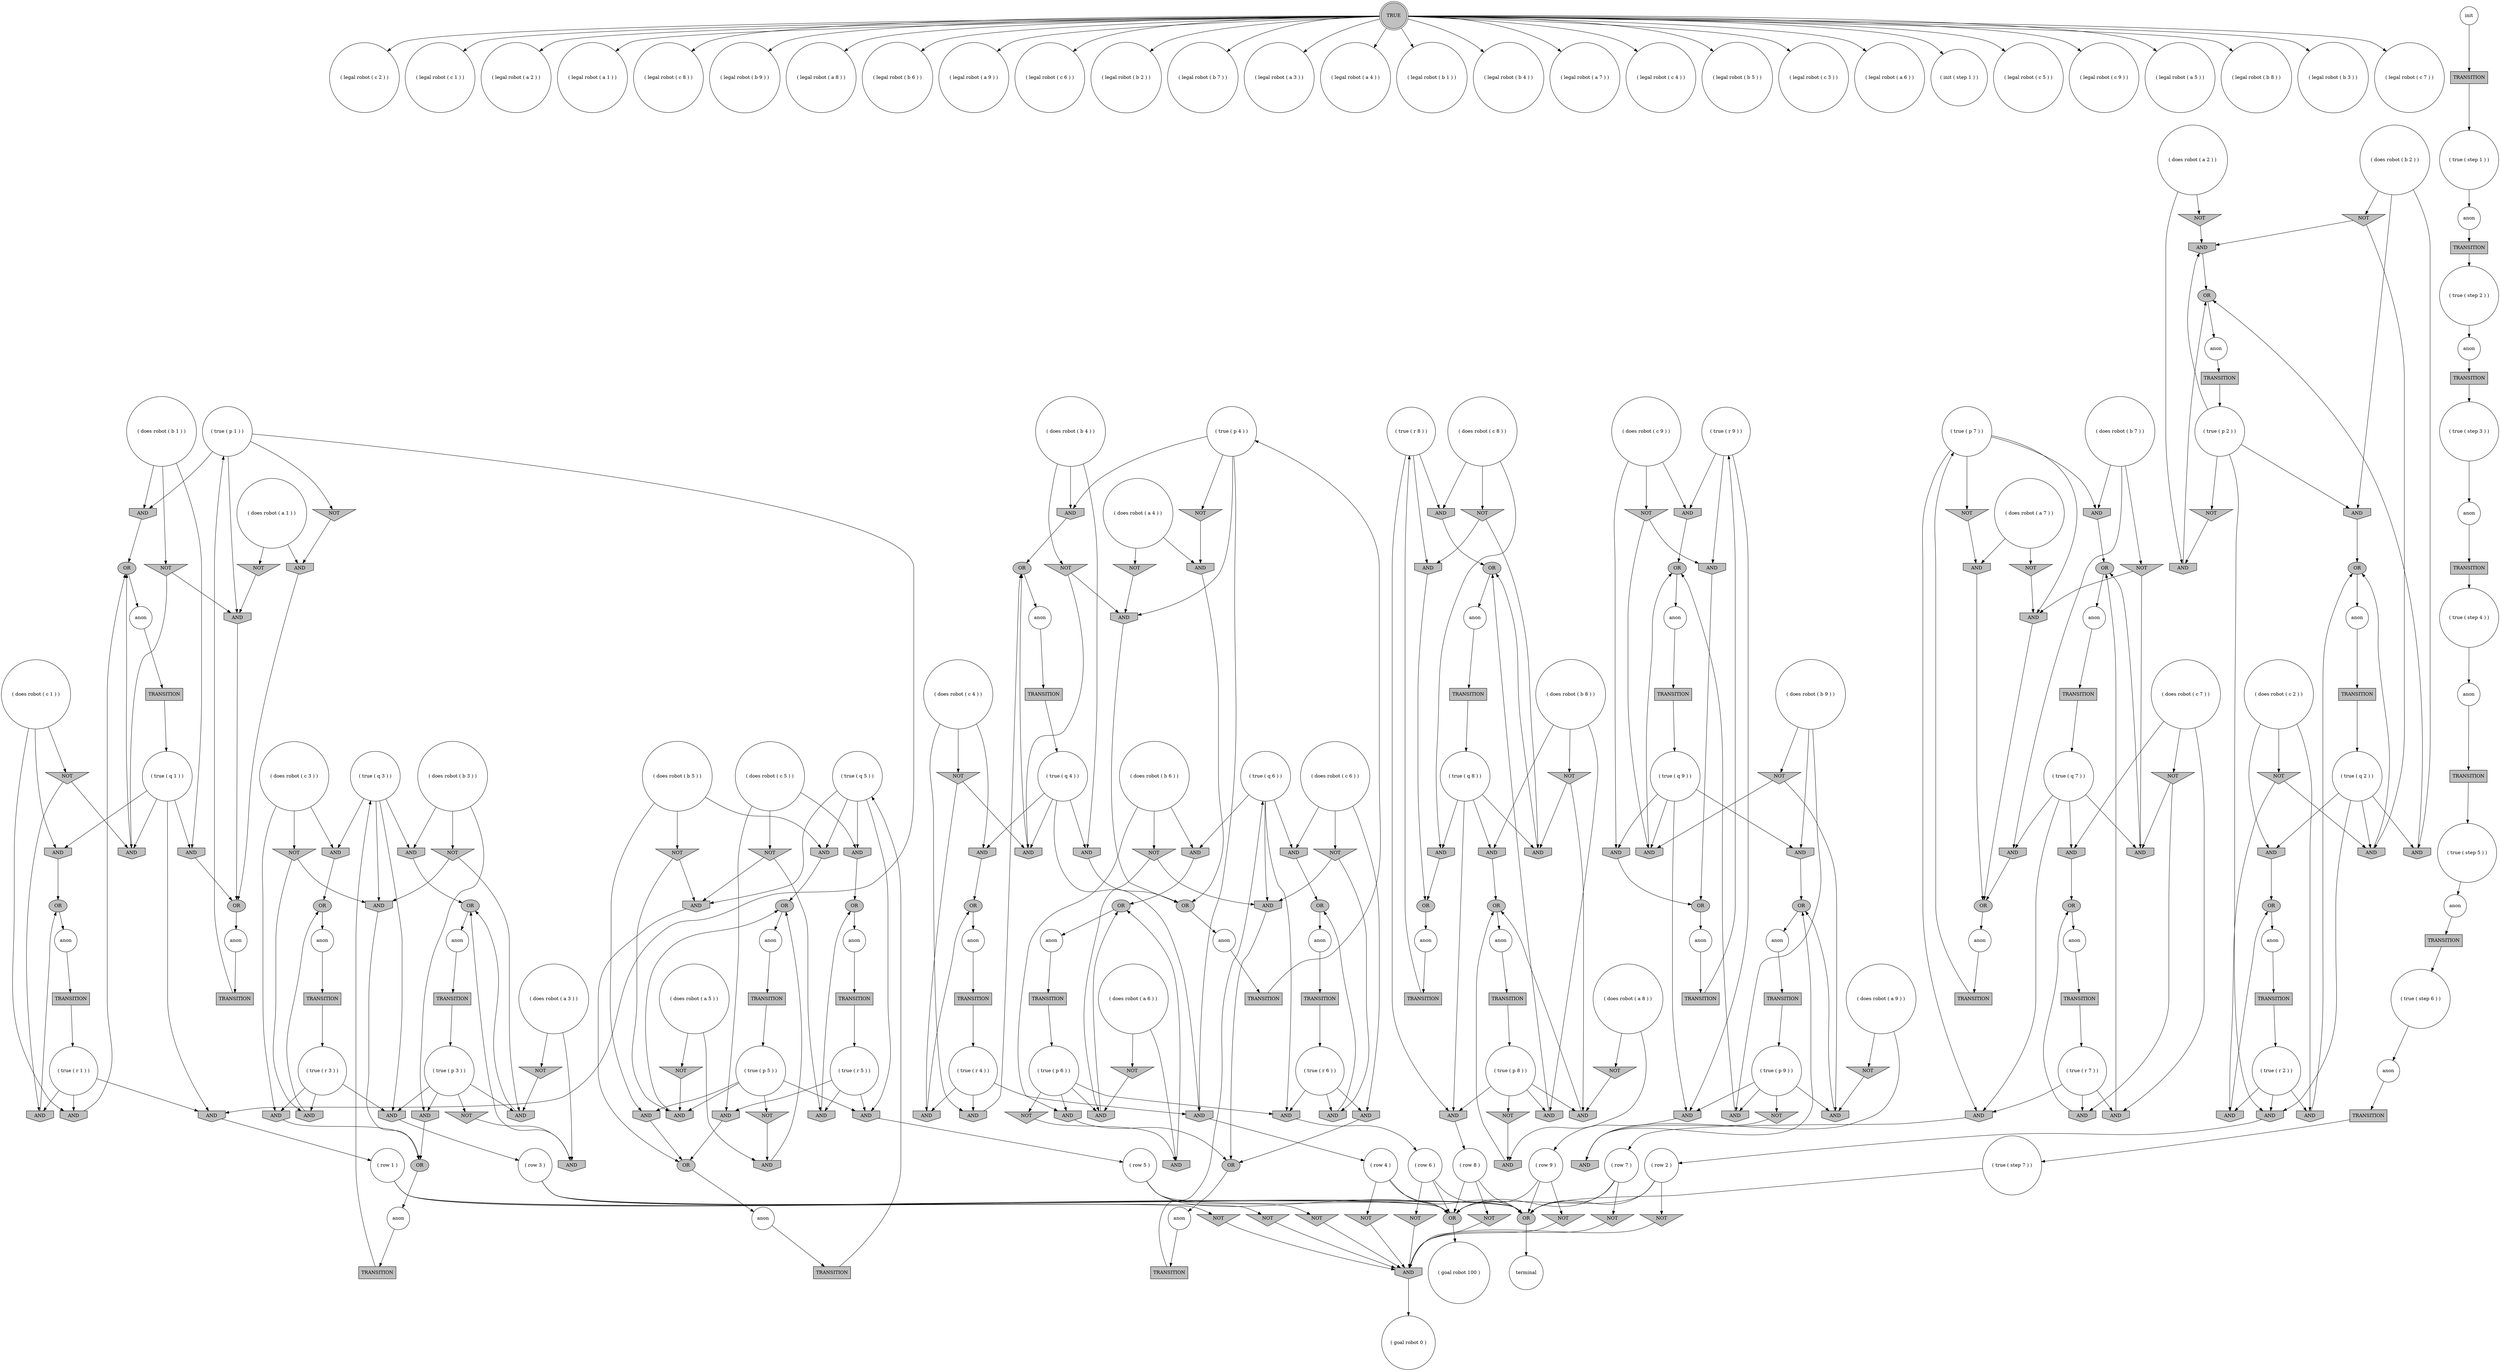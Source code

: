 digraph propNet
{
	"@3520e750"[shape=circle, style= filled, fillcolor=white, label="( legal robot ( c 2 ) )"]; 
	"@4402083d"[shape=invhouse, style= filled, fillcolor=grey, label="AND"]; "@4402083d"->"@3f363271"; 
	"@24e2bc8d"[shape=circle, style= filled, fillcolor=white, label="anon"]; "@24e2bc8d"->"@25630eb6"; 
	"@774096e6"[shape=ellipse, style= filled, fillcolor=grey, label="OR"]; "@774096e6"->"@31731334"; 
	"@c971d55"[shape=circle, style= filled, fillcolor=white, label="( does robot ( c 7 ) )"]; "@c971d55"->"@21533b2c"; "@c971d55"->"@6483dae1"; "@c971d55"->"@5ba5ba75"; 
	"@76a40575"[shape=ellipse, style= filled, fillcolor=grey, label="OR"]; "@76a40575"->"@a62812d"; 
	"@7821f46a"[shape=circle, style= filled, fillcolor=white, label="anon"]; "@7821f46a"->"@1e638ee4"; 
	"@20c92ed6"[shape=ellipse, style= filled, fillcolor=grey, label="OR"]; "@20c92ed6"->"@7821f46a"; 
	"@3929df79"[shape=invtriangle, style= filled, fillcolor=grey, label="NOT"]; "@3929df79"->"@5fd1358f"; "@3929df79"->"@6c0e9e40"; 
	"@520b7ad3"[shape=invhouse, style= filled, fillcolor=grey, label="AND"]; "@520b7ad3"->"@773fc437"; 
	"@5c3eeab3"[shape=circle, style= filled, fillcolor=white, label="( legal robot ( c 1 ) )"]; 
	"@2d11f5f1"[shape=circle, style= filled, fillcolor=white, label="( does robot ( b 1 ) )"]; "@2d11f5f1"->"@28a2f6b"; "@2d11f5f1"->"@65499154"; "@2d11f5f1"->"@7629b854"; 
	"@154ab8e4"[shape=circle, style= filled, fillcolor=white, label="( true ( r 2 ) )"]; "@154ab8e4"->"@7d6ac92e"; "@154ab8e4"->"@130a7be0"; "@154ab8e4"->"@25203875"; 
	"@2f327c02"[shape=circle, style= filled, fillcolor=white, label="( legal robot ( a 2 ) )"]; 
	"@ae3865e"[shape=circle, style= filled, fillcolor=white, label="anon"]; "@ae3865e"->"@1a3a2a52"; 
	"@7d3598c3"[shape=ellipse, style= filled, fillcolor=grey, label="OR"]; "@7d3598c3"->"@49c06a6d"; 
	"@7f29b922"[shape=circle, style= filled, fillcolor=white, label="anon"]; "@7f29b922"->"@4eb09321"; 
	"@64fb7efa"[shape=circle, style= filled, fillcolor=white, label="anon"]; "@64fb7efa"->"@54a50a00"; 
	"@2d04cf67"[shape=invhouse, style= filled, fillcolor=grey, label="AND"]; "@2d04cf67"->"@626287d3"; 
	"@3ec44cfb"[shape=invhouse, style= filled, fillcolor=grey, label="AND"]; "@3ec44cfb"->"@38daa6a6"; 
	"@6c0267a"[shape=circle, style= filled, fillcolor=white, label="( does robot ( a 5 ) )"]; "@6c0267a"->"@46ad89ec"; "@6c0267a"->"@311e170c"; 
	"@7162e79c"[shape=circle, style= filled, fillcolor=white, label="anon"]; "@7162e79c"->"@8523ca2"; 
	"@1af2f973"[shape=circle, style= filled, fillcolor=white, label="anon"]; "@1af2f973"->"@a5ae1e7"; 
	"@5f8a8ae7"[shape=ellipse, style= filled, fillcolor=grey, label="OR"]; "@5f8a8ae7"->"@a574b2"; 
	"@22cf71b7"[shape=circle, style= filled, fillcolor=white, label="( does robot ( a 8 ) )"]; "@22cf71b7"->"@1cacd5d4"; "@22cf71b7"->"@6132b73b"; 
	"@7ac4b626"[shape=box, style= filled, fillcolor=grey, label="TRANSITION"]; "@7ac4b626"->"@4839880a"; 
	"@3953c9c7"[shape=circle, style= filled, fillcolor=white, label="( legal robot ( a 1 ) )"]; 
	"@65499154"[shape=invhouse, style= filled, fillcolor=grey, label="AND"]; "@65499154"->"@1200d083"; 
	"@62bc184"[shape=circle, style= filled, fillcolor=white, label="( legal robot ( c 8 ) )"]; 
	"@52aaf3d2"[shape=ellipse, style= filled, fillcolor=grey, label="OR"]; "@52aaf3d2"->"@556d8a64"; 
	"@2542880d"[shape=invtriangle, style= filled, fillcolor=grey, label="NOT"]; "@2542880d"->"@7d628303"; "@2542880d"->"@32f22097"; 
	"@a5ae1e7"[shape=box, style= filled, fillcolor=grey, label="TRANSITION"]; "@a5ae1e7"->"@24065c4"; 
	"@18dd7404"[shape=invtriangle, style= filled, fillcolor=grey, label="NOT"]; "@18dd7404"->"@5c3a5635"; "@18dd7404"->"@72ebbf5c"; 
	"@5fd1358f"[shape=invhouse, style= filled, fillcolor=grey, label="AND"]; "@5fd1358f"->"@7676438d"; 
	"@1d5f0876"[shape=circle, style= filled, fillcolor=white, label="anon"]; "@1d5f0876"->"@2a8b83e3"; 
	"@5dcba031"[shape=circle, style= filled, fillcolor=white, label="anon"]; "@5dcba031"->"@51493995"; 
	"@181ec6b9"[shape=invhouse, style= filled, fillcolor=grey, label="AND"]; "@181ec6b9"->"@7d3598c3"; 
	"@77aaf64d"[shape=invhouse, style= filled, fillcolor=grey, label="AND"]; "@77aaf64d"->"@69e4fede"; 
	"@3bd29ee4"[shape=invhouse, style= filled, fillcolor=grey, label="AND"]; "@3bd29ee4"->"@21e2350a"; 
	"@1e933c07"[shape=box, style= filled, fillcolor=grey, label="TRANSITION"]; "@1e933c07"->"@782bbb7b"; 
	"@4d687dcd"[shape=circle, style= filled, fillcolor=white, label="( true ( q 6 ) )"]; "@4d687dcd"->"@3e30e173"; "@4d687dcd"->"@46cfd22a"; "@4d687dcd"->"@2d8b62e0"; "@4d687dcd"->"@474e8d67"; 
	"@616affac"[shape=circle, style= filled, fillcolor=white, label="( true ( p 2 ) )"]; "@616affac"->"@756095fc"; "@616affac"->"@4402083d"; "@616affac"->"@7d6ac92e"; "@616affac"->"@6f324b17"; 
	"@4da42824"[shape=circle, style= filled, fillcolor=white, label="( legal robot ( b 9 ) )"]; 
	"@7451b0af"[shape=circle, style= filled, fillcolor=white, label="( does robot ( a 7 ) )"]; "@7451b0af"->"@1f26ecd2"; "@7451b0af"->"@5e6276e5"; 
	"@1afb7ac7"[shape=ellipse, style= filled, fillcolor=grey, label="OR"]; "@1afb7ac7"->"@7439aca7"; 
	"@49c06a6d"[shape=circle, style= filled, fillcolor=white, label="anon"]; "@49c06a6d"->"@7ff12373"; 
	"@23bdb02e"[shape=invhouse, style= filled, fillcolor=grey, label="AND"]; "@23bdb02e"->"@1200d083"; 
	"@130a7be0"[shape=invhouse, style= filled, fillcolor=grey, label="AND"]; "@130a7be0"->"@4aa0b07b"; 
	"@24367013"[shape=box, style= filled, fillcolor=grey, label="TRANSITION"]; "@24367013"->"@6a754384"; 
	"@4f163cdc"[shape=box, style= filled, fillcolor=grey, label="TRANSITION"]; "@4f163cdc"->"@7910769b"; 
	"@1043fb68"[shape=circle, style= filled, fillcolor=white, label="( does robot ( b 6 ) )"]; "@1043fb68"->"@5f2e712f"; "@1043fb68"->"@2d8b62e0"; "@1043fb68"->"@5a0d2bee"; 
	"@32f22097"[shape=invhouse, style= filled, fillcolor=grey, label="AND"]; "@32f22097"->"@490eb6ae"; 
	"@30c3bb57"[shape=invhouse, style= filled, fillcolor=grey, label="AND"]; "@30c3bb57"->"@38daa6a6"; 
	"@6f324b17"[shape=invtriangle, style= filled, fillcolor=grey, label="NOT"]; "@6f324b17"->"@4ee00c09"; 
	"@7694837a"[shape=invtriangle, style= filled, fillcolor=grey, label="NOT"]; "@7694837a"->"@6208f57a"; 
	"@4b0bc3c9"[shape=ellipse, style= filled, fillcolor=grey, label="OR"]; "@4b0bc3c9"->"@7162e79c"; 
	"@38daa6a6"[shape=ellipse, style= filled, fillcolor=grey, label="OR"]; "@38daa6a6"->"@1af2f973"; 
	"@4eb98fe1"[shape=invhouse, style= filled, fillcolor=grey, label="AND"]; "@4eb98fe1"->"@79f1d448"; 
	"@2524e205"[shape=circle, style= filled, fillcolor=white, label="( true ( step 5 ) )"]; "@2524e205"->"@650b5efb"; 
	"@16cc8a48"[shape=circle, style= filled, fillcolor=white, label="( true ( p 1 ) )"]; "@16cc8a48"->"@24cc0f9f"; "@16cc8a48"->"@65499154"; "@16cc8a48"->"@66788a7b"; "@16cc8a48"->"@2d04cf67"; 
	"@773de2bd"[shape=box, style= filled, fillcolor=grey, label="TRANSITION"]; "@773de2bd"->"@15c330aa"; 
	"@1658fe12"[shape=circle, style= filled, fillcolor=white, label="( legal robot ( a 8 ) )"]; 
	"@21dc7b3e"[shape=invhouse, style= filled, fillcolor=grey, label="AND"]; "@21dc7b3e"->"@4a248a0a"; 
	"@46cfd22a"[shape=invhouse, style= filled, fillcolor=grey, label="AND"]; "@46cfd22a"->"@1afb7ac7"; 
	"@665ce0fe"[shape=invtriangle, style= filled, fillcolor=grey, label="NOT"]; "@665ce0fe"->"@5bb77832"; "@665ce0fe"->"@17aedbde"; 
	"@796686c8"[shape=invhouse, style= filled, fillcolor=grey, label="AND"]; "@796686c8"->"@3f363271"; 
	"@60b07af1"[shape=box, style= filled, fillcolor=grey, label="TRANSITION"]; "@60b07af1"->"@4511e86f"; 
	"@40f186b8"[shape=invtriangle, style= filled, fillcolor=grey, label="NOT"]; "@40f186b8"->"@181ec6b9"; "@40f186b8"->"@30c3bb57"; 
	"@7f39ebdb"[shape=invhouse, style= filled, fillcolor=grey, label="AND"]; "@7f39ebdb"->"@17b68215"; 
	"@2e7b2e05"[shape=circle, style= filled, fillcolor=white, label="( does robot ( b 5 ) )"]; "@2e7b2e05"->"@2ab600af"; "@2e7b2e05"->"@190a621a"; "@2e7b2e05"->"@7ba614a"; 
	"@17b68215"[shape=circle, style= filled, fillcolor=white, label="( goal robot 0 )"]; 
	"@5c3a5635"[shape=invhouse, style= filled, fillcolor=grey, label="AND"]; "@5c3a5635"->"@21e2350a"; 
	"@25203875"[shape=invhouse, style= filled, fillcolor=grey, label="AND"]; "@25203875"->"@20c92ed6"; 
	"@78aea5cd"[shape=invhouse, style= filled, fillcolor=grey, label="AND"]; "@78aea5cd"->"@6e905272"; 
	"@33a17727"[shape=invtriangle, style= filled, fillcolor=grey, label="NOT"]; "@33a17727"->"@7f39ebdb"; 
	"@2d8b62e0"[shape=invhouse, style= filled, fillcolor=grey, label="AND"]; "@2d8b62e0"->"@21c8dfe6"; 
	"@4a248a0a"[shape=ellipse, style= filled, fillcolor=grey, label="OR"]; "@4a248a0a"->"@24e2bc8d"; 
	"@5449ff3f"[shape=box, style= filled, fillcolor=grey, label="TRANSITION"]; "@5449ff3f"->"@2524e205"; 
	"@245f4ae"[shape=invhouse, style= filled, fillcolor=grey, label="AND"]; "@245f4ae"->"@76a40575"; 
	"@4614ac54"[shape=box, style= filled, fillcolor=grey, label="TRANSITION"]; "@4614ac54"->"@1d96c0a0"; 
	"@4e5ced83"[shape=invhouse, style= filled, fillcolor=grey, label="AND"]; "@4e5ced83"->"@c39a867"; 
	"@642c39d2"[shape=box, style= filled, fillcolor=grey, label="TRANSITION"]; "@642c39d2"->"@2f57d162"; 
	"@24ee5d13"[shape=circle, style= filled, fillcolor=white, label="anon"]; "@24ee5d13"->"@6c89db9a"; 
	"@489bb457"[shape=circle, style= filled, fillcolor=white, label="( does robot ( b 8 ) )"]; "@489bb457"->"@6726a408"; "@489bb457"->"@21dc7b3e"; "@489bb457"->"@665ce0fe"; 
	"@1f26ecd2"[shape=invtriangle, style= filled, fillcolor=grey, label="NOT"]; "@1f26ecd2"->"@30c3bb57"; 
	"@670b5064"[shape=circle, style= filled, fillcolor=white, label="( true ( q 1 ) )"]; "@670b5064"->"@28a2f6b"; "@670b5064"->"@76e2d0ab"; "@670b5064"->"@245f4ae"; "@670b5064"->"@66788a7b"; 
	"@6084fa6a"[shape=invtriangle, style= filled, fillcolor=grey, label="NOT"]; "@6084fa6a"->"@7f39ebdb"; 
	"@12ac706a"[shape=circle, style= filled, fillcolor=white, label="( true ( p 3 ) )"]; "@12ac706a"->"@64726693"; "@12ac706a"->"@191c0b76"; "@12ac706a"->"@4ca4f040"; "@12ac706a"->"@4a744a4d"; 
	"@7b220575"[shape=circle, style= filled, fillcolor=white, label="( does robot ( a 6 ) )"]; "@7b220575"->"@7694837a"; "@7b220575"->"@50a5314"; 
	"@72ebbf5c"[shape=invhouse, style= filled, fillcolor=grey, label="AND"]; "@72ebbf5c"->"@63822112"; 
	"@3b25bbd3"[shape=circle, style= filled, fillcolor=white, label="( row 8 )"]; "@3b25bbd3"->"@4ec4d412"; "@3b25bbd3"->"@6084fa6a"; "@3b25bbd3"->"@52aaf3d2"; 
	"@650b5efb"[shape=circle, style= filled, fillcolor=white, label="anon"]; "@650b5efb"->"@12504e0"; 
	"@69c67db"[shape=invhouse, style= filled, fillcolor=grey, label="AND"]; "@69c67db"->"@5f8a8ae7"; 
	"@47abfd68"[shape=box, style= filled, fillcolor=grey, label="TRANSITION"]; "@47abfd68"->"@4d687dcd"; 
	"@21533b2c"[shape=invhouse, style= filled, fillcolor=grey, label="AND"]; "@21533b2c"->"@7d3598c3"; 
	"@4b8efa2f"[shape=circle, style= filled, fillcolor=white, label="( true ( q 2 ) )"]; "@4b8efa2f"->"@7d6ac92e"; "@4b8efa2f"->"@38ee9f13"; "@4b8efa2f"->"@8094cc7"; "@4b8efa2f"->"@796686c8"; 
	"@5994a1e9"[shape=invtriangle, style= filled, fillcolor=grey, label="NOT"]; "@5994a1e9"->"@2d04cf67"; 
	"@206c2ea3"[shape=invhouse, style= filled, fillcolor=grey, label="AND"]; "@206c2ea3"->"@774096e6"; 
	"@5a64cd4b"[shape=invtriangle, style= filled, fillcolor=grey, label="NOT"]; "@5a64cd4b"->"@fe2254a"; "@5a64cd4b"->"@17aedbde"; 
	"@625795ce"[shape=box, style= filled, fillcolor=grey, label="TRANSITION"]; "@625795ce"->"@15e3d24a"; 
	"@347cdb"[shape=invhouse, style= filled, fillcolor=grey, label="AND"]; "@347cdb"->"@45d6fad7"; 
	"@3a2c4ede"[shape=circle, style= filled, fillcolor=white, label="( true ( p 6 ) )"]; "@3a2c4ede"->"@5a0d2bee"; "@3a2c4ede"->"@7a4014a0"; "@3a2c4ede"->"@474e8d67"; "@3a2c4ede"->"@6208f57a"; 
	"@20f0691c"[shape=circle, style= filled, fillcolor=white, label="( legal robot ( b 6 ) )"]; 
	"@45d6fad7"[shape=ellipse, style= filled, fillcolor=grey, label="OR"]; "@45d6fad7"->"@24ee5d13"; 
	"@79f1d448"[shape=ellipse, style= filled, fillcolor=grey, label="OR"]; "@79f1d448"->"@73a80183"; 
	"@2ab600af"[shape=invhouse, style= filled, fillcolor=grey, label="AND"]; "@2ab600af"->"@6e905272"; 
	"@a0834e7"[shape=circle, style= filled, fillcolor=white, label="anon"]; "@a0834e7"->"@1e933c07"; 
	"@33d063fd"[shape=invtriangle, style= filled, fillcolor=grey, label="NOT"]; "@33d063fd"->"@7f39ebdb"; 
	"@69e4fede"[shape=ellipse, style= filled, fillcolor=grey, label="OR"]; "@69e4fede"->"@3918d722"; 
	"@13883d5f"[shape=box, style= filled, fillcolor=grey, label="TRANSITION"]; "@13883d5f"->"@53606bf5"; 
	"@778b3fee"[shape=ellipse, style= filled, fillcolor=grey, label="OR"]; "@778b3fee"->"@57125f92"; 
	"@34feb215"[shape=invhouse, style= filled, fillcolor=grey, label="AND"]; "@34feb215"->"@7676438d"; 
	"@2d95bbec"[shape=invtriangle, style= filled, fillcolor=grey, label="NOT"]; "@2d95bbec"->"@7f39ebdb"; 
	"@4e4b9101"[shape=invhouse, style= filled, fillcolor=grey, label="AND"]; "@4e4b9101"->"@774096e6"; 
	"@37f2ae62"[shape=circle, style= filled, fillcolor=white, label="( does robot ( c 4 ) )"]; "@37f2ae62"->"@2542880d"; "@37f2ae62"->"@1303368e"; "@37f2ae62"->"@4aa4ceeb"; 
	"@3c818737"[shape=invhouse, style= filled, fillcolor=grey, label="AND"]; "@3c818737"->"@5f8a8ae7"; 
	"@26f04d94"[shape=circle, style= filled, fillcolor=white, label="( does robot ( c 5 ) )"]; "@26f04d94"->"@c33f45e"; "@26f04d94"->"@6f92c766"; "@26f04d94"->"@4e4b9101"; 
	"@177c760b"[shape=circle, style= filled, fillcolor=white, label="( legal robot ( a 9 ) )"]; 
	"@6726a408"[shape=invhouse, style= filled, fillcolor=grey, label="AND"]; "@6726a408"->"@778b3fee"; 
	"@6446154e"[shape=circle, style= filled, fillcolor=white, label="( legal robot ( c 6 ) )"]; 
	"@6bcf8de2"[shape=circle, style= filled, fillcolor=white, label="( legal robot ( b 2 ) )"]; 
	"@c33f45e"[shape=invhouse, style= filled, fillcolor=grey, label="AND"]; "@c33f45e"->"@dd41677"; 
	"@6c89db9a"[shape=box, style= filled, fillcolor=grey, label="TRANSITION"]; "@6c89db9a"->"@12ac706a"; 
	"@68111f9b"[shape=invhouse, style= filled, fillcolor=grey, label="AND"]; "@68111f9b"->"@45d6fad7"; 
	"@76c27ba"[shape=circle, style= filled, fillcolor=white, label="( legal robot ( b 7 ) )"]; 
	"@5fb7a531"[shape=invtriangle, style= filled, fillcolor=grey, label="NOT"]; "@5fb7a531"->"@4402083d"; 
	"@490eb6ae"[shape=ellipse, style= filled, fillcolor=grey, label="OR"]; "@490eb6ae"->"@64fb7efa"; 
	"@3b4d82e1"[shape=ellipse, style= filled, fillcolor=grey, label="OR"]; "@3b4d82e1"->"@5dcba031"; 
	"@dd41677"[shape=ellipse, style= filled, fillcolor=grey, label="OR"]; "@dd41677"->"@5f0ee5b8"; 
	"@110f965e"[shape=circle, style= filled, fillcolor=white, label="( legal robot ( a 3 ) )"]; 
	"@51493995"[shape=box, style= filled, fillcolor=grey, label="TRANSITION"]; "@51493995"->"@47fe256b"; 
	"@697a1686"[shape=invtriangle, style= filled, fillcolor=grey, label="NOT"]; "@697a1686"->"@4e5ced83"; 
	"@63822112"[shape=ellipse, style= filled, fillcolor=grey, label="OR"]; "@63822112"->"@744957c7"; 
	"@4eafccbe"[shape=invtriangle, style= filled, fillcolor=grey, label="NOT"]; "@4eafccbe"->"@77aaf64d"; "@4eafccbe"->"@5fd1358f"; 
	"@2f57d162"[shape=circle, style= filled, fillcolor=white, label="( true ( r 1 ) )"]; "@2f57d162"->"@23bdb02e"; "@2f57d162"->"@66788a7b"; "@2f57d162"->"@40671416"; 
	"@4e823618"[shape=invtriangle, style= filled, fillcolor=grey, label="NOT"]; "@4e823618"->"@46ad89ec"; 
	"@71f801f7"[shape=box, style= filled, fillcolor=grey, label="TRANSITION"]; "@71f801f7"->"@42d73fb7"; 
	"@33b7b32c"[shape=circle, style= filled, fillcolor=white, label="( true ( p 9 ) )"]; "@33b7b32c"->"@697a1686"; "@33b7b32c"->"@3dcf2ef6"; "@33b7b32c"->"@34feb215"; "@33b7b32c"->"@6c0e9e40"; 
	"@4aa4ceeb"[shape=invhouse, style= filled, fillcolor=grey, label="AND"]; "@4aa4ceeb"->"@79f1d448"; 
	"@203b4f0e"[shape=invhouse, style= filled, fillcolor=grey, label="AND"]; "@203b4f0e"->"@5f8a8ae7"; 
	"@773fc437"[shape=circle, style= filled, fillcolor=white, label="( row 7 )"]; "@773fc437"->"@4ec4d412"; "@773fc437"->"@52aaf3d2"; "@773fc437"->"@6fd46259"; 
	"@5115a298"[shape=invhouse, style= filled, fillcolor=grey, label="AND"]; "@5115a298"->"@626287d3"; 
	"@5c1d29c1"[shape=circle, style= filled, fillcolor=white, label="( does robot ( a 3 ) )"]; "@5c1d29c1"->"@7ea06d25"; "@5c1d29c1"->"@347cdb"; 
	"@4e4d1abd"[shape=circle, style= filled, fillcolor=white, label="anon"]; "@4e4d1abd"->"@304e94a4"; 
	"@2c905b34"[shape=circle, style= filled, fillcolor=white, label="( legal robot ( a 4 ) )"]; 
	"@1a779dce"[shape=invhouse, style= filled, fillcolor=grey, label="AND"]; "@1a779dce"->"@3b25bbd3"; 
	"@37c390b8"[shape=box, style= filled, fillcolor=grey, label="TRANSITION"]; "@37c390b8"->"@670b5064"; 
	"@7d206f0"[shape=circle, style= filled, fillcolor=white, label="( does robot ( a 9 ) )"]; "@7d206f0"->"@6dc57a92"; "@7d206f0"->"@4e5ced83"; 
	"@3a5476a7"[shape=invtriangle, style= filled, fillcolor=grey, label="NOT"]; "@3a5476a7"->"@7f39ebdb"; 
	"@15e3d24a"[shape=circle, style= filled, fillcolor=white, label="( true ( step 2 ) )"]; "@15e3d24a"->"@50206be6"; 
	"@21c8dfe6"[shape=ellipse, style= filled, fillcolor=grey, label="OR"]; "@21c8dfe6"->"@ae3865e"; 
	"@3ff23f8b"[shape=circle, style= filled, fillcolor=white, label="( does robot ( b 9 ) )"]; "@3ff23f8b"->"@34feb215"; "@3ff23f8b"->"@3929df79"; "@3ff23f8b"->"@2250ed02"; 
	"@76340c9c"[shape=circle, style= filled, fillcolor=white, label="( legal robot ( b 1 ) )"]; 
	"@46ad89ec"[shape=invhouse, style= filled, fillcolor=grey, label="AND"]; "@46ad89ec"->"@6e905272"; 
	"@4a744a4d"[shape=invhouse, style= filled, fillcolor=grey, label="AND"]; "@4a744a4d"->"@2a97cec"; 
	"@4f19c297"[shape=box, style= filled, fillcolor=grey, label="TRANSITION"]; "@4f19c297"->"@120773a1"; 
	"@626287d3"[shape=ellipse, style= filled, fillcolor=grey, label="OR"]; "@626287d3"->"@32c3601b"; 
	"@40dea6bc"[shape=circle, style= filled, fillcolor=white, label="( does robot ( a 1 ) )"]; "@40dea6bc"->"@5115a298"; "@40dea6bc"->"@5994a1e9"; 
	"@11be650f"[shape=circle, style= filled, fillcolor=white, label="( does robot ( b 2 ) )"]; "@11be650f"->"@756095fc"; "@11be650f"->"@6adcc4e2"; "@11be650f"->"@796686c8"; 
	"@6483dae1"[shape=invhouse, style= filled, fillcolor=grey, label="AND"]; "@6483dae1"->"@4b0bc3c9"; 
	"@50206be6"[shape=circle, style= filled, fillcolor=white, label="anon"]; "@50206be6"->"@71f801f7"; 
	"@1558473e"[shape=circle, style= filled, fillcolor=white, label="( true ( step 4 ) )"]; "@1558473e"->"@51c2e8a4"; 
	"@75ecda50"[shape=invhouse, style= filled, fillcolor=grey, label="AND"]; "@75ecda50"->"@7676438d"; 
	"@66788a7b"[shape=invhouse, style= filled, fillcolor=grey, label="AND"]; "@66788a7b"->"@309b3e5e"; 
	"@684be8b8"[shape=circle, style= filled, fillcolor=white, label="( true ( r 5 ) )"]; "@684be8b8"->"@6c3b0b1e"; "@684be8b8"->"@d6132c4"; "@684be8b8"->"@4e4b9101"; 
	"@5c3f1224"[shape=circle, style= filled, fillcolor=white, label="( goal robot 100 )"]; 
	"@557531fd"[shape=box, style= filled, fillcolor=grey, label="TRANSITION"]; "@557531fd"->"@154ab8e4"; 
	"@4ec4d412"[shape=ellipse, style= filled, fillcolor=grey, label="OR"]; "@4ec4d412"->"@5c3f1224"; 
	"@1cacd5d4"[shape=invhouse, style= filled, fillcolor=grey, label="AND"]; "@1cacd5d4"->"@4a248a0a"; 
	"@4726cdd1"[shape=invhouse, style= filled, fillcolor=grey, label="AND"]; "@4726cdd1"->"@2dbe1f3e"; 
	"@76e2d0ab"[shape=invhouse, style= filled, fillcolor=grey, label="AND"]; "@76e2d0ab"->"@1200d083"; 
	"@72ffb35e"[shape=doublecircle, style= filled, fillcolor=grey, label="TRUE"]; "@72ffb35e"->"@3520e750"; "@72ffb35e"->"@53281264"; "@72ffb35e"->"@110f965e"; "@72ffb35e"->"@71591b4d"; "@72ffb35e"->"@1be0799a"; "@72ffb35e"->"@5c3eeab3"; "@72ffb35e"->"@2f327c02"; "@72ffb35e"->"@2e807f85"; "@72ffb35e"->"@2c905b34"; "@72ffb35e"->"@3325070"; "@72ffb35e"->"@6c29d838"; "@72ffb35e"->"@1b6b7f83"; "@72ffb35e"->"@20f0691c"; "@72ffb35e"->"@22adc446"; "@72ffb35e"->"@1658fe12"; "@72ffb35e"->"@76340c9c"; "@72ffb35e"->"@3953c9c7"; "@72ffb35e"->"@62bc184"; "@72ffb35e"->"@26a2bd15"; "@72ffb35e"->"@2be44538"; "@72ffb35e"->"@54477b4e"; "@72ffb35e"->"@177c760b"; "@72ffb35e"->"@6bcf8de2"; "@72ffb35e"->"@6446154e"; "@72ffb35e"->"@784be29"; "@72ffb35e"->"@2e4f7bc2"; "@72ffb35e"->"@4da42824"; "@72ffb35e"->"@76c27ba"; 
	"@218c2661"[shape=circle, style= filled, fillcolor=white, label="( does robot ( c 3 ) )"]; "@218c2661"->"@3bd29ee4"; "@218c2661"->"@18dd7404"; "@218c2661"->"@306870c"; 
	"@4aa0b07b"[shape=ellipse, style= filled, fillcolor=grey, label="OR"]; "@4aa0b07b"->"@7ba28183"; 
	"@7ba614a"[shape=invhouse, style= filled, fillcolor=grey, label="AND"]; "@7ba614a"->"@774096e6"; 
	"@17aedbde"[shape=invhouse, style= filled, fillcolor=grey, label="AND"]; "@17aedbde"->"@778b3fee"; 
	"@2e807f85"[shape=circle, style= filled, fillcolor=white, label="( legal robot ( b 5 ) )"]; 
	"@6c3b0b1e"[shape=invhouse, style= filled, fillcolor=grey, label="AND"]; "@6c3b0b1e"->"@26e7c832"; 
	"@6a2437ef"[shape=invtriangle, style= filled, fillcolor=grey, label="NOT"]; "@6a2437ef"->"@7f39ebdb"; 
	"@15136019"[shape=invhouse, style= filled, fillcolor=grey, label="AND"]; "@15136019"->"@69e4fede"; 
	"@7a4014a0"[shape=invtriangle, style= filled, fillcolor=grey, label="NOT"]; "@7a4014a0"->"@50a5314"; 
	"@5bb77832"[shape=invhouse, style= filled, fillcolor=grey, label="AND"]; "@5bb77832"->"@4a248a0a"; 
	"@3ec2ccac"[shape=circle, style= filled, fillcolor=white, label="( does robot ( c 1 ) )"]; "@3ec2ccac"->"@23bdb02e"; "@3ec2ccac"->"@245f4ae"; "@3ec2ccac"->"@7000bcbc"; 
	"@1f33b16a"[shape=circle, style= filled, fillcolor=white, label="init"]; "@1f33b16a"->"@7ac4b626"; 
	"@2250ed02"[shape=invhouse, style= filled, fillcolor=grey, label="AND"]; "@2250ed02"->"@c39a867"; 
	"@3cf5b814"[shape=box, style= filled, fillcolor=grey, label="TRANSITION"]; "@3cf5b814"->"@684be8b8"; 
	"@4514f313"[shape=circle, style= filled, fillcolor=white, label="anon"]; "@4514f313"->"@4f19c297"; 
	"@5a20d10a"[shape=circle, style= filled, fillcolor=white, label="( does robot ( c 8 ) )"]; "@5a20d10a"->"@5a64cd4b"; "@5a20d10a"->"@db4268b"; "@5a20d10a"->"@f6b7e0e"; 
	"@22aed3a5"[shape=circle, style= filled, fillcolor=white, label="( true ( q 9 ) )"]; "@22aed3a5"->"@3dcf2ef6"; "@22aed3a5"->"@15136019"; "@22aed3a5"->"@5fd1358f"; "@22aed3a5"->"@2250ed02"; 
	"@2b0a141e"[shape=circle, style= filled, fillcolor=white, label="( does robot ( c 9 ) )"]; "@2b0a141e"->"@4eafccbe"; "@2b0a141e"->"@75ecda50"; "@2b0a141e"->"@15136019"; 
	"@157db660"[shape=circle, style= filled, fillcolor=white, label="( row 9 )"]; "@157db660"->"@4ec4d412"; "@157db660"->"@3a5476a7"; "@157db660"->"@52aaf3d2"; 
	"@3dcf2ef6"[shape=invhouse, style= filled, fillcolor=grey, label="AND"]; "@3dcf2ef6"->"@157db660"; 
	"@3654919e"[shape=invtriangle, style= filled, fillcolor=grey, label="NOT"]; "@3654919e"->"@7f39ebdb"; 
	"@207c15c0"[shape=circle, style= filled, fillcolor=white, label="( true ( q 8 ) )"]; "@207c15c0"->"@21dc7b3e"; "@207c15c0"->"@1a779dce"; "@207c15c0"->"@f6b7e0e"; "@207c15c0"->"@17aedbde"; 
	"@7439aca7"[shape=circle, style= filled, fillcolor=white, label="anon"]; "@7439aca7"->"@47abfd68"; 
	"@d1f24bb"[shape=circle, style= filled, fillcolor=white, label="( true ( r 7 ) )"]; "@d1f24bb"->"@21533b2c"; "@d1f24bb"->"@520b7ad3"; "@d1f24bb"->"@5d748654"; 
	"@26e7c832"[shape=circle, style= filled, fillcolor=white, label="( row 5 )"]; "@26e7c832"->"@4ec4d412"; "@26e7c832"->"@3654919e"; "@26e7c832"->"@52aaf3d2"; 
	"@40671416"[shape=invhouse, style= filled, fillcolor=grey, label="AND"]; "@40671416"->"@76a40575"; 
	"@1a8fa0f0"[shape=circle, style= filled, fillcolor=white, label="( does robot ( c 2 ) )"]; "@1a8fa0f0"->"@25203875"; "@1a8fa0f0"->"@8094cc7"; "@1a8fa0f0"->"@79b7d13e"; 
	"@57125f92"[shape=circle, style= filled, fillcolor=white, label="anon"]; "@57125f92"->"@2d7fc1e7"; 
	"@5d748654"[shape=invhouse, style= filled, fillcolor=grey, label="AND"]; "@5d748654"->"@4b0bc3c9"; 
	"@2e4f7bc2"[shape=circle, style= filled, fillcolor=white, label="( legal robot ( c 7 ) )"]; 
	"@db4268b"[shape=invhouse, style= filled, fillcolor=grey, label="AND"]; "@db4268b"->"@778b3fee"; 
	"@6e905272"[shape=ellipse, style= filled, fillcolor=grey, label="OR"]; "@6e905272"->"@4514f313"; 
	"@2a8b83e3"[shape=box, style= filled, fillcolor=grey, label="TRANSITION"]; "@2a8b83e3"->"@33b7b32c"; 
	"@4ee00c09"[shape=invhouse, style= filled, fillcolor=grey, label="AND"]; "@4ee00c09"->"@3f363271"; 
	"@565dd915"[shape=circle, style= filled, fillcolor=white, label="( does robot ( b 3 ) )"]; "@565dd915"->"@4ca4f040"; "@565dd915"->"@68111f9b"; "@565dd915"->"@2b571dff"; 
	"@71591b4d"[shape=circle, style= filled, fillcolor=white, label="( legal robot ( a 7 ) )"]; 
	"@6f92c766"[shape=invtriangle, style= filled, fillcolor=grey, label="NOT"]; "@6f92c766"->"@206c2ea3"; "@6f92c766"->"@d6132c4"; 
	"@3f363271"[shape=ellipse, style= filled, fillcolor=grey, label="OR"]; "@3f363271"->"@7f29b922"; 
	"@6208f57a"[shape=invhouse, style= filled, fillcolor=grey, label="AND"]; "@6208f57a"->"@21c8dfe6"; 
	"@1453ecec"[shape=ellipse, style= filled, fillcolor=grey, label="OR"]; "@1453ecec"->"@11e78461"; 
	"@306870c"[shape=invhouse, style= filled, fillcolor=grey, label="AND"]; "@306870c"->"@63822112"; 
	"@6fd46259"[shape=invtriangle, style= filled, fillcolor=grey, label="NOT"]; "@6fd46259"->"@7f39ebdb"; 
	"@6a3449a8"[shape=circle, style= filled, fillcolor=white, label="( true ( p 8 ) )"]; "@6a3449a8"->"@6726a408"; "@6a3449a8"->"@48ec77cb"; "@6a3449a8"->"@1a779dce"; "@6a3449a8"->"@5bb77832"; 
	"@4ca4f040"[shape=invhouse, style= filled, fillcolor=grey, label="AND"]; "@4ca4f040"->"@21e2350a"; 
	"@5f2e712f"[shape=invtriangle, style= filled, fillcolor=grey, label="NOT"]; "@5f2e712f"->"@46cfd22a"; "@5f2e712f"->"@6208f57a"; 
	"@1200d083"[shape=ellipse, style= filled, fillcolor=grey, label="OR"]; "@1200d083"->"@737951b0"; 
	"@6dc57a92"[shape=invtriangle, style= filled, fillcolor=grey, label="NOT"]; "@6dc57a92"->"@6c0e9e40"; 
	"@304e94a4"[shape=box, style= filled, fillcolor=grey, label="TRANSITION"]; "@304e94a4"->"@22aed3a5"; 
	"@c39a867"[shape=ellipse, style= filled, fillcolor=grey, label="OR"]; "@c39a867"->"@1d5f0876"; 
	"@4f0ab3f2"[shape=box, style= filled, fillcolor=grey, label="TRANSITION"]; "@4f0ab3f2"->"@62efae3b"; 
	"@5e6276e5"[shape=invhouse, style= filled, fillcolor=grey, label="AND"]; "@5e6276e5"->"@38daa6a6"; 
	"@2afbb5f5"[shape=invtriangle, style= filled, fillcolor=grey, label="NOT"]; "@2afbb5f5"->"@203b4f0e"; 
	"@6c0e9e40"[shape=invhouse, style= filled, fillcolor=grey, label="AND"]; "@6c0e9e40"->"@c39a867"; 
	"@756095fc"[shape=invhouse, style= filled, fillcolor=grey, label="AND"]; "@756095fc"->"@20c92ed6"; 
	"@28084850"[shape=box, style= filled, fillcolor=grey, label="TRANSITION"]; "@28084850"->"@1558473e"; 
	"@6132b73b"[shape=invtriangle, style= filled, fillcolor=grey, label="NOT"]; "@6132b73b"->"@5bb77832"; 
	"@5a0d2bee"[shape=invhouse, style= filled, fillcolor=grey, label="AND"]; "@5a0d2bee"->"@1afb7ac7"; 
	"@51c2e8a4"[shape=circle, style= filled, fillcolor=white, label="anon"]; "@51c2e8a4"->"@5449ff3f"; 
	"@31731334"[shape=circle, style= filled, fillcolor=white, label="anon"]; "@31731334"->"@24367013"; 
	"@32c3601b"[shape=circle, style= filled, fillcolor=white, label="anon"]; "@32c3601b"->"@7700b3c2"; 
	"@69123787"[shape=circle, style= filled, fillcolor=white, label="( does robot ( a 4 ) )"]; "@69123787"->"@3c818737"; "@69123787"->"@2afbb5f5"; 
	"@7d628303"[shape=invhouse, style= filled, fillcolor=grey, label="AND"]; "@7d628303"->"@79f1d448"; 
	"@38ee9f13"[shape=invhouse, style= filled, fillcolor=grey, label="AND"]; "@38ee9f13"->"@20c92ed6"; 
	"@7700b3c2"[shape=box, style= filled, fillcolor=grey, label="TRANSITION"]; "@7700b3c2"->"@16cc8a48"; 
	"@1e638ee4"[shape=box, style= filled, fillcolor=grey, label="TRANSITION"]; "@1e638ee4"->"@4b8efa2f"; 
	"@7000bcbc"[shape=invtriangle, style= filled, fillcolor=grey, label="NOT"]; "@7000bcbc"->"@76e2d0ab"; "@7000bcbc"->"@40671416"; 
	"@24065c4"[shape=circle, style= filled, fillcolor=white, label="( true ( p 7 ) )"]; "@24065c4"->"@8cbb423"; "@24065c4"->"@2a24ed78"; "@24065c4"->"@520b7ad3"; "@24065c4"->"@30c3bb57"; 
	"@120773a1"[shape=circle, style= filled, fillcolor=white, label="( true ( p 5 ) )"]; "@120773a1"->"@78aea5cd"; "@120773a1"->"@6c3b0b1e"; "@120773a1"->"@7ba614a"; "@120773a1"->"@4e823618"; 
	"@744957c7"[shape=circle, style= filled, fillcolor=white, label="anon"]; "@744957c7"->"@13883d5f"; 
	"@24cc0f9f"[shape=invtriangle, style= filled, fillcolor=grey, label="NOT"]; "@24cc0f9f"->"@5115a298"; 
	"@11e78461"[shape=circle, style= filled, fillcolor=white, label="anon"]; "@11e78461"->"@60b07af1"; 
	"@31eeeaed"[shape=invtriangle, style= filled, fillcolor=grey, label="NOT"]; "@31eeeaed"->"@3c818737"; 
	"@73a80183"[shape=circle, style= filled, fillcolor=white, label="anon"]; "@73a80183"->"@4614ac54"; 
	"@2a4e37fb"[shape=invhouse, style= filled, fillcolor=grey, label="AND"]; "@2a4e37fb"->"@1afb7ac7"; 
	"@3e30e173"[shape=invhouse, style= filled, fillcolor=grey, label="AND"]; "@3e30e173"->"@1453ecec"; 
	"@8094cc7"[shape=invhouse, style= filled, fillcolor=grey, label="AND"]; "@8094cc7"->"@4aa0b07b"; 
	"@2382815a"[shape=invtriangle, style= filled, fillcolor=grey, label="NOT"]; "@2382815a"->"@4cfa4dec"; "@2382815a"->"@46cfd22a"; 
	"@4511e86f"[shape=circle, style= filled, fillcolor=white, label="( true ( r 6 ) )"]; "@4511e86f"->"@4cfa4dec"; "@4511e86f"->"@2a4e37fb"; "@4511e86f"->"@474e8d67"; 
	"@d6132c4"[shape=invhouse, style= filled, fillcolor=grey, label="AND"]; "@d6132c4"->"@dd41677"; 
	"@34be8216"[shape=circle, style= filled, fillcolor=white, label="anon"]; "@34be8216"->"@28084850"; 
	"@62efae3b"[shape=circle, style= filled, fillcolor=white, label="( true ( step 7 ) )"]; "@62efae3b"->"@52aaf3d2"; 
	"@5f0ee5b8"[shape=circle, style= filled, fillcolor=white, label="anon"]; "@5f0ee5b8"->"@3cf5b814"; 
	"@7ff12373"[shape=box, style= filled, fillcolor=grey, label="TRANSITION"]; "@7ff12373"->"@1506bde8"; 
	"@28a2f6b"[shape=invhouse, style= filled, fillcolor=grey, label="AND"]; "@28a2f6b"->"@626287d3"; 
	"@6ea53502"[shape=invtriangle, style= filled, fillcolor=grey, label="NOT"]; "@6ea53502"->"@7d628303"; "@6ea53502"->"@203b4f0e"; 
	"@6a754384"[shape=circle, style= filled, fillcolor=white, label="( true ( q 5 ) )"]; "@6a754384"->"@2ab600af"; "@6a754384"->"@206c2ea3"; "@6a754384"->"@6c3b0b1e"; "@6a754384"->"@c33f45e"; 
	"@3325070"[shape=circle, style= filled, fillcolor=white, label="( legal robot ( c 3 ) )"]; 
	"@a62812d"[shape=circle, style= filled, fillcolor=white, label="anon"]; "@a62812d"->"@642c39d2"; 
	"@fe2254a"[shape=invhouse, style= filled, fillcolor=grey, label="AND"]; "@fe2254a"->"@3b4d82e1"; 
	"@2a97cec"[shape=circle, style= filled, fillcolor=white, label="( row 3 )"]; "@2a97cec"->"@4ec4d412"; "@2a97cec"->"@41649a55"; "@2a97cec"->"@52aaf3d2"; 
	"@3485def8"[shape=circle, style= filled, fillcolor=white, label="( does robot ( b 7 ) )"]; "@3485def8"->"@3ec44cfb"; "@3485def8"->"@8cbb423"; "@3485def8"->"@40f186b8"; 
	"@6c29d838"[shape=circle, style= filled, fillcolor=white, label="( legal robot ( a 6 ) )"]; 
	"@41649a55"[shape=invtriangle, style= filled, fillcolor=grey, label="NOT"]; "@41649a55"->"@7f39ebdb"; 
	"@1b6b7f83"[shape=circle, style= filled, fillcolor=white, label="( init ( step 1 ) )"]; 
	"@79b7d13e"[shape=invtriangle, style= filled, fillcolor=grey, label="NOT"]; "@79b7d13e"->"@130a7be0"; "@79b7d13e"->"@38ee9f13"; 
	"@63c5d81c"[shape=circle, style= filled, fillcolor=white, label="anon"]; "@63c5d81c"->"@625795ce"; 
	"@48ec77cb"[shape=invtriangle, style= filled, fillcolor=grey, label="NOT"]; "@48ec77cb"->"@1cacd5d4"; 
	"@22adc446"[shape=circle, style= filled, fillcolor=white, label="( legal robot ( c 5 ) )"]; 
	"@191c0b76"[shape=invtriangle, style= filled, fillcolor=grey, label="NOT"]; "@191c0b76"->"@347cdb"; 
	"@6adcc4e2"[shape=invtriangle, style= filled, fillcolor=grey, label="NOT"]; "@6adcc4e2"->"@4402083d"; "@6adcc4e2"->"@38ee9f13"; 
	"@1d96c0a0"[shape=circle, style= filled, fillcolor=white, label="( true ( q 4 ) )"]; "@1d96c0a0"->"@4726cdd1"; "@1d96c0a0"->"@7d628303"; "@1d96c0a0"->"@1303368e"; "@1d96c0a0"->"@69c67db"; 
	"@47fe256b"[shape=circle, style= filled, fillcolor=white, label="( true ( r 8 ) )"]; "@47fe256b"->"@1a779dce"; "@47fe256b"->"@fe2254a"; "@47fe256b"->"@db4268b"; 
	"@311e170c"[shape=invtriangle, style= filled, fillcolor=grey, label="NOT"]; "@311e170c"->"@78aea5cd"; 
	"@7ba28183"[shape=circle, style= filled, fillcolor=white, label="anon"]; "@7ba28183"->"@557531fd"; 
	"@2d7fc1e7"[shape=box, style= filled, fillcolor=grey, label="TRANSITION"]; "@2d7fc1e7"->"@207c15c0"; 
	"@42d73fb7"[shape=circle, style= filled, fillcolor=white, label="( true ( step 3 ) )"]; "@42d73fb7"->"@34be8216"; 
	"@26a2bd15"[shape=circle, style= filled, fillcolor=white, label="( legal robot ( c 9 ) )"]; 
	"@2be44538"[shape=circle, style= filled, fillcolor=white, label="( legal robot ( a 5 ) )"]; 
	"@54477b4e"[shape=circle, style= filled, fillcolor=white, label="( legal robot ( b 8 ) )"]; 
	"@25964fe8"[shape=circle, style= filled, fillcolor=white, label="( true ( step 6 ) )"]; "@25964fe8"->"@5655d1b4"; 
	"@53281264"[shape=circle, style= filled, fillcolor=white, label="( legal robot ( b 4 ) )"]; 
	"@54a50a00"[shape=box, style= filled, fillcolor=grey, label="TRANSITION"]; "@54a50a00"->"@3639b3a2"; 
	"@737951b0"[shape=circle, style= filled, fillcolor=white, label="anon"]; "@737951b0"->"@37c390b8"; 
	"@64726693"[shape=invhouse, style= filled, fillcolor=grey, label="AND"]; "@64726693"->"@45d6fad7"; 
	"@15c330aa"[shape=circle, style= filled, fillcolor=white, label="( true ( p 4 ) )"]; "@15c330aa"->"@31eeeaed"; "@15c330aa"->"@4726cdd1"; "@15c330aa"->"@4eb98fe1"; "@15c330aa"->"@203b4f0e"; 
	"@309b3e5e"[shape=circle, style= filled, fillcolor=white, label="( row 1 )"]; "@309b3e5e"->"@4ec4d412"; "@309b3e5e"->"@33a17727"; "@309b3e5e"->"@52aaf3d2"; 
	"@7ea06d25"[shape=invtriangle, style= filled, fillcolor=grey, label="NOT"]; "@7ea06d25"->"@64726693"; 
	"@1a3a2a52"[shape=box, style= filled, fillcolor=grey, label="TRANSITION"]; "@1a3a2a52"->"@3a2c4ede"; 
	"@5ba5ba75"[shape=invtriangle, style= filled, fillcolor=grey, label="NOT"]; "@5ba5ba75"->"@181ec6b9"; "@5ba5ba75"->"@5d748654"; 
	"@556d8a64"[shape=circle, style= filled, fillcolor=white, label="terminal"]; 
	"@1506bde8"[shape=circle, style= filled, fillcolor=white, label="( true ( q 7 ) )"]; "@1506bde8"->"@3ec44cfb"; "@1506bde8"->"@181ec6b9"; "@1506bde8"->"@6483dae1"; "@1506bde8"->"@520b7ad3"; 
	"@25630eb6"[shape=box, style= filled, fillcolor=grey, label="TRANSITION"]; "@25630eb6"->"@6a3449a8"; 
	"@3639b3a2"[shape=circle, style= filled, fillcolor=white, label="( true ( r 4 ) )"]; "@3639b3a2"->"@4726cdd1"; "@3639b3a2"->"@32f22097"; "@3639b3a2"->"@4aa4ceeb"; 
	"@2b571dff"[shape=invtriangle, style= filled, fillcolor=grey, label="NOT"]; "@2b571dff"->"@64726693"; "@2b571dff"->"@5c3a5635"; 
	"@7629b854"[shape=invtriangle, style= filled, fillcolor=grey, label="NOT"]; "@7629b854"->"@76e2d0ab"; "@7629b854"->"@2d04cf67"; 
	"@1be0799a"[shape=circle, style= filled, fillcolor=white, label="( legal robot ( c 4 ) )"]; 
	"@7910769b"[shape=circle, style= filled, fillcolor=white, label="( true ( r 9 ) )"]; "@7910769b"->"@3dcf2ef6"; "@7910769b"->"@77aaf64d"; "@7910769b"->"@75ecda50"; 
	"@2a24ed78"[shape=invtriangle, style= filled, fillcolor=grey, label="NOT"]; "@2a24ed78"->"@5e6276e5"; 
	"@7366fdde"[shape=circle, style= filled, fillcolor=white, label="( does robot ( b 4 ) )"]; "@7366fdde"->"@6ea53502"; "@7366fdde"->"@4eb98fe1"; "@7366fdde"->"@69c67db"; 
	"@642b6fc7"[shape=circle, style= filled, fillcolor=white, label="( does robot ( a 2 ) )"]; "@642b6fc7"->"@4ee00c09"; "@642b6fc7"->"@5fb7a531"; 
	"@50a5314"[shape=invhouse, style= filled, fillcolor=grey, label="AND"]; "@50a5314"->"@21c8dfe6"; 
	"@782bbb7b"[shape=circle, style= filled, fillcolor=white, label="( true ( q 3 ) )"]; "@782bbb7b"->"@5c3a5635"; "@782bbb7b"->"@4a744a4d"; "@782bbb7b"->"@68111f9b"; "@782bbb7b"->"@306870c"; 
	"@f6b7e0e"[shape=invhouse, style= filled, fillcolor=grey, label="AND"]; "@f6b7e0e"->"@3b4d82e1"; 
	"@474e8d67"[shape=invhouse, style= filled, fillcolor=grey, label="AND"]; "@474e8d67"->"@2278e185"; 
	"@7d6ac92e"[shape=invhouse, style= filled, fillcolor=grey, label="AND"]; "@7d6ac92e"->"@7d557ee8"; 
	"@4cfa4dec"[shape=invhouse, style= filled, fillcolor=grey, label="AND"]; "@4cfa4dec"->"@1453ecec"; 
	"@12504e0"[shape=box, style= filled, fillcolor=grey, label="TRANSITION"]; "@12504e0"->"@25964fe8"; 
	"@8cbb423"[shape=invhouse, style= filled, fillcolor=grey, label="AND"]; "@8cbb423"->"@7d3598c3"; 
	"@8523ca2"[shape=box, style= filled, fillcolor=grey, label="TRANSITION"]; "@8523ca2"->"@d1f24bb"; 
	"@2278e185"[shape=circle, style= filled, fillcolor=white, label="( row 6 )"]; "@2278e185"->"@4ec4d412"; "@2278e185"->"@6a2437ef"; "@2278e185"->"@52aaf3d2"; 
	"@3918d722"[shape=circle, style= filled, fillcolor=white, label="anon"]; "@3918d722"->"@4f163cdc"; 
	"@2dbe1f3e"[shape=circle, style= filled, fillcolor=white, label="( row 4 )"]; "@2dbe1f3e"->"@4ec4d412"; "@2dbe1f3e"->"@33d063fd"; "@2dbe1f3e"->"@52aaf3d2"; 
	"@7676438d"[shape=ellipse, style= filled, fillcolor=grey, label="OR"]; "@7676438d"->"@4e4d1abd"; 
	"@7d557ee8"[shape=circle, style= filled, fillcolor=white, label="( row 2 )"]; "@7d557ee8"->"@4ec4d412"; "@7d557ee8"->"@2d95bbec"; "@7d557ee8"->"@52aaf3d2"; 
	"@21e2350a"[shape=ellipse, style= filled, fillcolor=grey, label="OR"]; "@21e2350a"->"@a0834e7"; 
	"@4eb09321"[shape=box, style= filled, fillcolor=grey, label="TRANSITION"]; "@4eb09321"->"@616affac"; 
	"@784be29"[shape=circle, style= filled, fillcolor=white, label="( legal robot ( b 3 ) )"]; 
	"@5655d1b4"[shape=circle, style= filled, fillcolor=white, label="anon"]; "@5655d1b4"->"@4f0ab3f2"; 
	"@190a621a"[shape=invtriangle, style= filled, fillcolor=grey, label="NOT"]; "@190a621a"->"@206c2ea3"; "@190a621a"->"@78aea5cd"; 
	"@53606bf5"[shape=circle, style= filled, fillcolor=white, label="( true ( r 3 ) )"]; "@53606bf5"->"@3bd29ee4"; "@53606bf5"->"@4a744a4d"; "@53606bf5"->"@72ebbf5c"; 
	"@7b2164ea"[shape=circle, style= filled, fillcolor=white, label="( does robot ( c 6 ) )"]; "@7b2164ea"->"@2a4e37fb"; "@7b2164ea"->"@3e30e173"; "@7b2164ea"->"@2382815a"; 
	"@1303368e"[shape=invhouse, style= filled, fillcolor=grey, label="AND"]; "@1303368e"->"@490eb6ae"; 
	"@a574b2"[shape=circle, style= filled, fillcolor=white, label="anon"]; "@a574b2"->"@773de2bd"; 
	"@4839880a"[shape=circle, style= filled, fillcolor=white, label="( true ( step 1 ) )"]; "@4839880a"->"@63c5d81c"; 
}